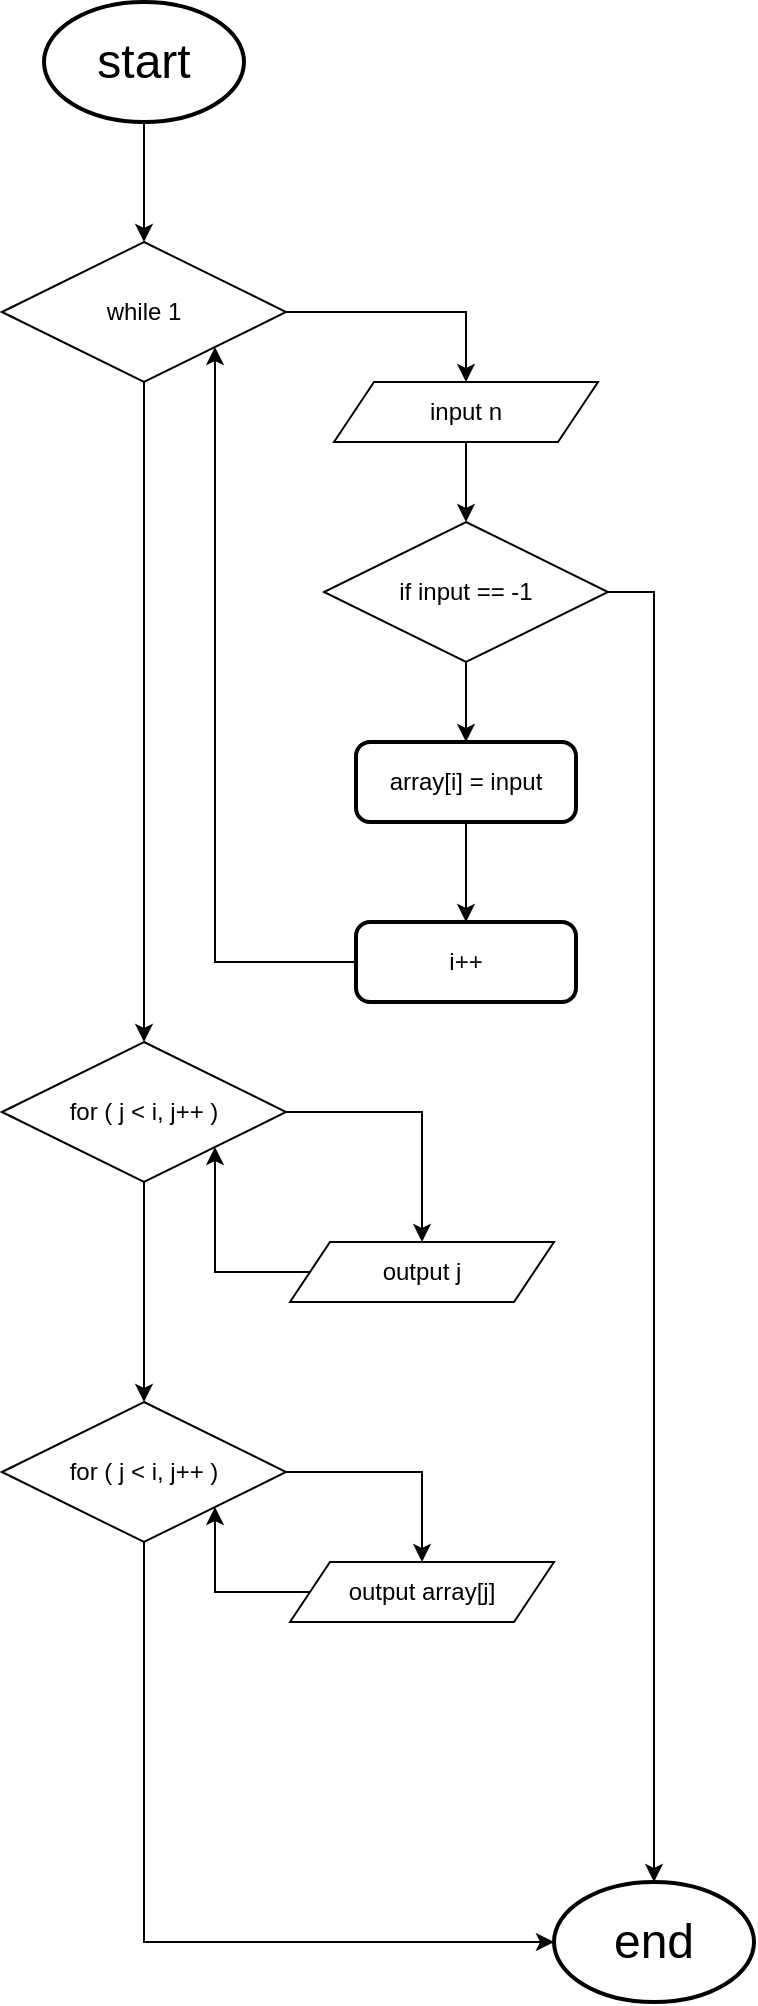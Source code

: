 <mxfile version="25.0.3">
  <diagram name="Page-1" id="YesxqjGPLxrpe0U_23uJ">
    <mxGraphModel dx="2049" dy="1066" grid="1" gridSize="10" guides="1" tooltips="1" connect="1" arrows="1" fold="1" page="1" pageScale="1" pageWidth="850" pageHeight="1100" math="0" shadow="0">
      <root>
        <mxCell id="0" />
        <mxCell id="1" parent="0" />
        <mxCell id="UtOyPTaljL9DKkutyo-S-10" style="edgeStyle=orthogonalEdgeStyle;rounded=0;orthogonalLoop=1;jettySize=auto;html=1;entryX=0.5;entryY=0;entryDx=0;entryDy=0;" edge="1" parent="1" source="UtOyPTaljL9DKkutyo-S-1" target="UtOyPTaljL9DKkutyo-S-5">
          <mxGeometry relative="1" as="geometry" />
        </mxCell>
        <mxCell id="UtOyPTaljL9DKkutyo-S-1" value="&lt;font style=&quot;font-size: 24px;&quot;&gt;start&lt;/font&gt;" style="strokeWidth=2;html=1;shape=mxgraph.flowchart.start_1;whiteSpace=wrap;" vertex="1" parent="1">
          <mxGeometry x="375" y="40" width="100" height="60" as="geometry" />
        </mxCell>
        <mxCell id="UtOyPTaljL9DKkutyo-S-2" value="&lt;font style=&quot;font-size: 24px;&quot;&gt;end&lt;/font&gt;" style="strokeWidth=2;html=1;shape=mxgraph.flowchart.start_1;whiteSpace=wrap;" vertex="1" parent="1">
          <mxGeometry x="630" y="980" width="100" height="60" as="geometry" />
        </mxCell>
        <mxCell id="UtOyPTaljL9DKkutyo-S-12" style="edgeStyle=orthogonalEdgeStyle;rounded=0;orthogonalLoop=1;jettySize=auto;html=1;entryX=0.5;entryY=0;entryDx=0;entryDy=0;" edge="1" parent="1" source="UtOyPTaljL9DKkutyo-S-3" target="UtOyPTaljL9DKkutyo-S-7">
          <mxGeometry relative="1" as="geometry" />
        </mxCell>
        <mxCell id="UtOyPTaljL9DKkutyo-S-3" value="input n" style="shape=parallelogram;perimeter=parallelogramPerimeter;whiteSpace=wrap;html=1;fixedSize=1;" vertex="1" parent="1">
          <mxGeometry x="520" y="230" width="132" height="30" as="geometry" />
        </mxCell>
        <mxCell id="UtOyPTaljL9DKkutyo-S-11" style="edgeStyle=orthogonalEdgeStyle;rounded=0;orthogonalLoop=1;jettySize=auto;html=1;entryX=0.5;entryY=0;entryDx=0;entryDy=0;" edge="1" parent="1" source="UtOyPTaljL9DKkutyo-S-5" target="UtOyPTaljL9DKkutyo-S-3">
          <mxGeometry relative="1" as="geometry" />
        </mxCell>
        <mxCell id="UtOyPTaljL9DKkutyo-S-18" style="edgeStyle=orthogonalEdgeStyle;rounded=0;orthogonalLoop=1;jettySize=auto;html=1;entryX=0.5;entryY=0;entryDx=0;entryDy=0;" edge="1" parent="1" source="UtOyPTaljL9DKkutyo-S-5" target="UtOyPTaljL9DKkutyo-S-17">
          <mxGeometry relative="1" as="geometry" />
        </mxCell>
        <mxCell id="UtOyPTaljL9DKkutyo-S-5" value="while 1" style="rhombus;whiteSpace=wrap;html=1;" vertex="1" parent="1">
          <mxGeometry x="354" y="160" width="142" height="70" as="geometry" />
        </mxCell>
        <mxCell id="UtOyPTaljL9DKkutyo-S-13" style="edgeStyle=orthogonalEdgeStyle;rounded=0;orthogonalLoop=1;jettySize=auto;html=1;entryX=0.5;entryY=0;entryDx=0;entryDy=0;" edge="1" parent="1" source="UtOyPTaljL9DKkutyo-S-7" target="UtOyPTaljL9DKkutyo-S-8">
          <mxGeometry relative="1" as="geometry" />
        </mxCell>
        <mxCell id="UtOyPTaljL9DKkutyo-S-7" value="if input == -1" style="rhombus;whiteSpace=wrap;html=1;" vertex="1" parent="1">
          <mxGeometry x="515" y="300" width="142" height="70" as="geometry" />
        </mxCell>
        <mxCell id="UtOyPTaljL9DKkutyo-S-14" style="edgeStyle=orthogonalEdgeStyle;rounded=0;orthogonalLoop=1;jettySize=auto;html=1;entryX=0.5;entryY=0;entryDx=0;entryDy=0;" edge="1" parent="1" source="UtOyPTaljL9DKkutyo-S-8" target="UtOyPTaljL9DKkutyo-S-9">
          <mxGeometry relative="1" as="geometry" />
        </mxCell>
        <mxCell id="UtOyPTaljL9DKkutyo-S-8" value="array[i] = input" style="rounded=1;whiteSpace=wrap;html=1;absoluteArcSize=1;arcSize=14;strokeWidth=2;" vertex="1" parent="1">
          <mxGeometry x="531" y="410" width="110" height="40" as="geometry" />
        </mxCell>
        <mxCell id="UtOyPTaljL9DKkutyo-S-15" style="edgeStyle=orthogonalEdgeStyle;rounded=0;orthogonalLoop=1;jettySize=auto;html=1;entryX=1;entryY=1;entryDx=0;entryDy=0;" edge="1" parent="1" source="UtOyPTaljL9DKkutyo-S-9" target="UtOyPTaljL9DKkutyo-S-5">
          <mxGeometry relative="1" as="geometry" />
        </mxCell>
        <mxCell id="UtOyPTaljL9DKkutyo-S-9" value="i++" style="rounded=1;whiteSpace=wrap;html=1;absoluteArcSize=1;arcSize=14;strokeWidth=2;" vertex="1" parent="1">
          <mxGeometry x="531" y="500" width="110" height="40" as="geometry" />
        </mxCell>
        <mxCell id="UtOyPTaljL9DKkutyo-S-16" style="edgeStyle=orthogonalEdgeStyle;rounded=0;orthogonalLoop=1;jettySize=auto;html=1;entryX=0.5;entryY=0;entryDx=0;entryDy=0;entryPerimeter=0;" edge="1" parent="1" source="UtOyPTaljL9DKkutyo-S-7" target="UtOyPTaljL9DKkutyo-S-2">
          <mxGeometry relative="1" as="geometry">
            <Array as="points">
              <mxPoint x="680" y="335" />
            </Array>
          </mxGeometry>
        </mxCell>
        <mxCell id="UtOyPTaljL9DKkutyo-S-20" style="edgeStyle=orthogonalEdgeStyle;rounded=0;orthogonalLoop=1;jettySize=auto;html=1;entryX=0.5;entryY=0;entryDx=0;entryDy=0;" edge="1" parent="1" source="UtOyPTaljL9DKkutyo-S-17" target="UtOyPTaljL9DKkutyo-S-19">
          <mxGeometry relative="1" as="geometry" />
        </mxCell>
        <mxCell id="UtOyPTaljL9DKkutyo-S-26" style="edgeStyle=orthogonalEdgeStyle;rounded=0;orthogonalLoop=1;jettySize=auto;html=1;entryX=0.5;entryY=0;entryDx=0;entryDy=0;" edge="1" parent="1" source="UtOyPTaljL9DKkutyo-S-17" target="UtOyPTaljL9DKkutyo-S-22">
          <mxGeometry relative="1" as="geometry" />
        </mxCell>
        <mxCell id="UtOyPTaljL9DKkutyo-S-17" value="for ( j &amp;lt; i, j++ )" style="rhombus;whiteSpace=wrap;html=1;" vertex="1" parent="1">
          <mxGeometry x="354" y="560" width="142" height="70" as="geometry" />
        </mxCell>
        <mxCell id="UtOyPTaljL9DKkutyo-S-21" style="edgeStyle=orthogonalEdgeStyle;rounded=0;orthogonalLoop=1;jettySize=auto;html=1;entryX=1;entryY=1;entryDx=0;entryDy=0;" edge="1" parent="1" source="UtOyPTaljL9DKkutyo-S-19" target="UtOyPTaljL9DKkutyo-S-17">
          <mxGeometry relative="1" as="geometry" />
        </mxCell>
        <mxCell id="UtOyPTaljL9DKkutyo-S-19" value="output j" style="shape=parallelogram;perimeter=parallelogramPerimeter;whiteSpace=wrap;html=1;fixedSize=1;" vertex="1" parent="1">
          <mxGeometry x="498" y="660" width="132" height="30" as="geometry" />
        </mxCell>
        <mxCell id="UtOyPTaljL9DKkutyo-S-24" style="edgeStyle=orthogonalEdgeStyle;rounded=0;orthogonalLoop=1;jettySize=auto;html=1;entryX=0.5;entryY=0;entryDx=0;entryDy=0;" edge="1" parent="1" source="UtOyPTaljL9DKkutyo-S-22" target="UtOyPTaljL9DKkutyo-S-23">
          <mxGeometry relative="1" as="geometry" />
        </mxCell>
        <mxCell id="UtOyPTaljL9DKkutyo-S-22" value="for ( j &amp;lt; i, j++ )" style="rhombus;whiteSpace=wrap;html=1;" vertex="1" parent="1">
          <mxGeometry x="354" y="740" width="142" height="70" as="geometry" />
        </mxCell>
        <mxCell id="UtOyPTaljL9DKkutyo-S-25" style="edgeStyle=orthogonalEdgeStyle;rounded=0;orthogonalLoop=1;jettySize=auto;html=1;entryX=1;entryY=1;entryDx=0;entryDy=0;" edge="1" parent="1" source="UtOyPTaljL9DKkutyo-S-23" target="UtOyPTaljL9DKkutyo-S-22">
          <mxGeometry relative="1" as="geometry" />
        </mxCell>
        <mxCell id="UtOyPTaljL9DKkutyo-S-23" value="output array[j]" style="shape=parallelogram;perimeter=parallelogramPerimeter;whiteSpace=wrap;html=1;fixedSize=1;" vertex="1" parent="1">
          <mxGeometry x="498" y="820" width="132" height="30" as="geometry" />
        </mxCell>
        <mxCell id="UtOyPTaljL9DKkutyo-S-27" style="edgeStyle=orthogonalEdgeStyle;rounded=0;orthogonalLoop=1;jettySize=auto;html=1;entryX=0;entryY=0.5;entryDx=0;entryDy=0;entryPerimeter=0;" edge="1" parent="1" source="UtOyPTaljL9DKkutyo-S-22" target="UtOyPTaljL9DKkutyo-S-2">
          <mxGeometry relative="1" as="geometry">
            <Array as="points">
              <mxPoint x="425" y="1010" />
            </Array>
          </mxGeometry>
        </mxCell>
      </root>
    </mxGraphModel>
  </diagram>
</mxfile>
